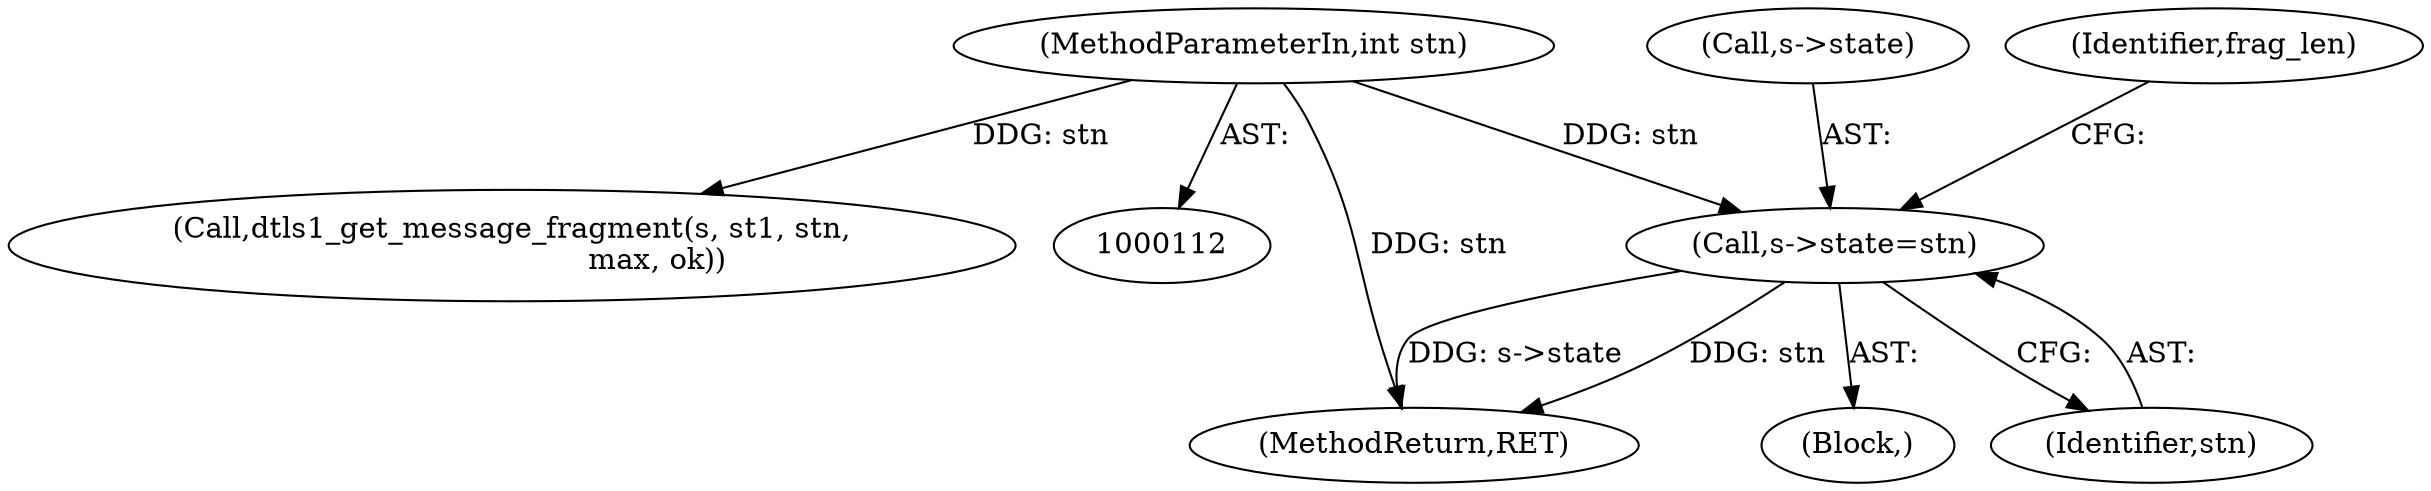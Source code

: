 digraph "0_openssl_d3152655d5319ce883c8e3ac4b99f8de4c59d846@pointer" {
"1000322" [label="(Call,s->state=stn)"];
"1000115" [label="(MethodParameterIn,int stn)"];
"1000417" [label="(MethodReturn,RET)"];
"1000322" [label="(Call,s->state=stn)"];
"1000118" [label="(Block,)"];
"1000326" [label="(Identifier,stn)"];
"1000323" [label="(Call,s->state)"];
"1000115" [label="(MethodParameterIn,int stn)"];
"1000298" [label="(Call,dtls1_get_message_fragment(s, st1, stn,\n                               max, ok))"];
"1000329" [label="(Identifier,frag_len)"];
"1000322" -> "1000118"  [label="AST: "];
"1000322" -> "1000326"  [label="CFG: "];
"1000323" -> "1000322"  [label="AST: "];
"1000326" -> "1000322"  [label="AST: "];
"1000329" -> "1000322"  [label="CFG: "];
"1000322" -> "1000417"  [label="DDG: stn"];
"1000322" -> "1000417"  [label="DDG: s->state"];
"1000115" -> "1000322"  [label="DDG: stn"];
"1000115" -> "1000112"  [label="AST: "];
"1000115" -> "1000417"  [label="DDG: stn"];
"1000115" -> "1000298"  [label="DDG: stn"];
}
